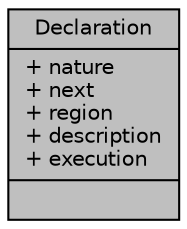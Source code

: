 digraph "Declaration"
{
 // LATEX_PDF_SIZE
  edge [fontname="Helvetica",fontsize="10",labelfontname="Helvetica",labelfontsize="10"];
  node [fontname="Helvetica",fontsize="10",shape=record];
  Node1 [label="{Declaration\n|+ nature\l+ next\l+ region\l+ description\l+ execution\l|}",height=0.2,width=0.4,color="black", fillcolor="grey75", style="filled", fontcolor="black",tooltip="Structure representing a declaration. A declaration includes information about its nature,..."];
}
